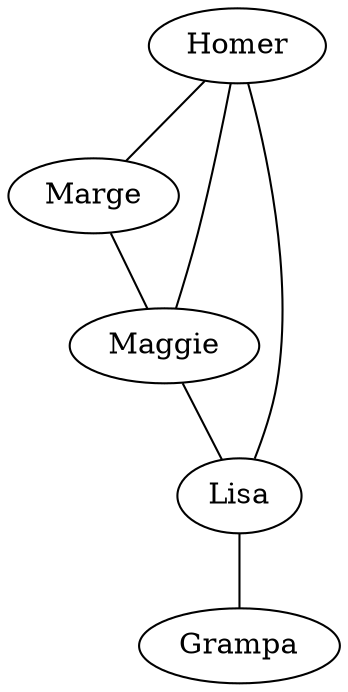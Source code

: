 graph {
    Homer -- { Marge Maggie Lisa }
    Marge -- { Maggie }
    Maggie -- { Lisa }
    Lisa -- { Grampa }
}
